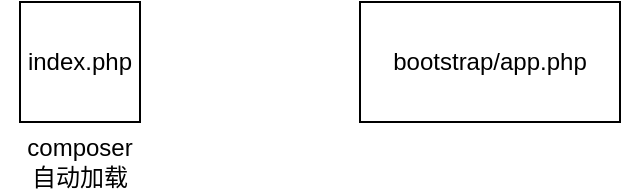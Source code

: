 <mxfile version="14.1.8" type="github">
  <diagram id="jYcRAxDgJYYIYYRb9l8G" name="Page-1">
    <mxGraphModel dx="1422" dy="762" grid="1" gridSize="10" guides="1" tooltips="1" connect="1" arrows="1" fold="1" page="1" pageScale="1" pageWidth="827" pageHeight="1169" math="0" shadow="0">
      <root>
        <mxCell id="0" />
        <mxCell id="1" parent="0" />
        <mxCell id="-JC5Y1mmU6ygiX1v_kIU-1" value="index.php" style="whiteSpace=wrap;html=1;aspect=fixed;" vertex="1" parent="1">
          <mxGeometry x="50" y="50" width="60" height="60" as="geometry" />
        </mxCell>
        <mxCell id="-JC5Y1mmU6ygiX1v_kIU-3" value="bootstrap/app.php" style="whiteSpace=wrap;html=1;" vertex="1" parent="1">
          <mxGeometry x="220" y="50" width="130" height="60" as="geometry" />
        </mxCell>
        <mxCell id="-JC5Y1mmU6ygiX1v_kIU-4" value="composer&lt;br&gt;自动加载" style="text;html=1;strokeColor=none;fillColor=none;align=center;verticalAlign=middle;whiteSpace=wrap;rounded=0;" vertex="1" parent="1">
          <mxGeometry x="40" y="120" width="80" height="20" as="geometry" />
        </mxCell>
      </root>
    </mxGraphModel>
  </diagram>
</mxfile>
